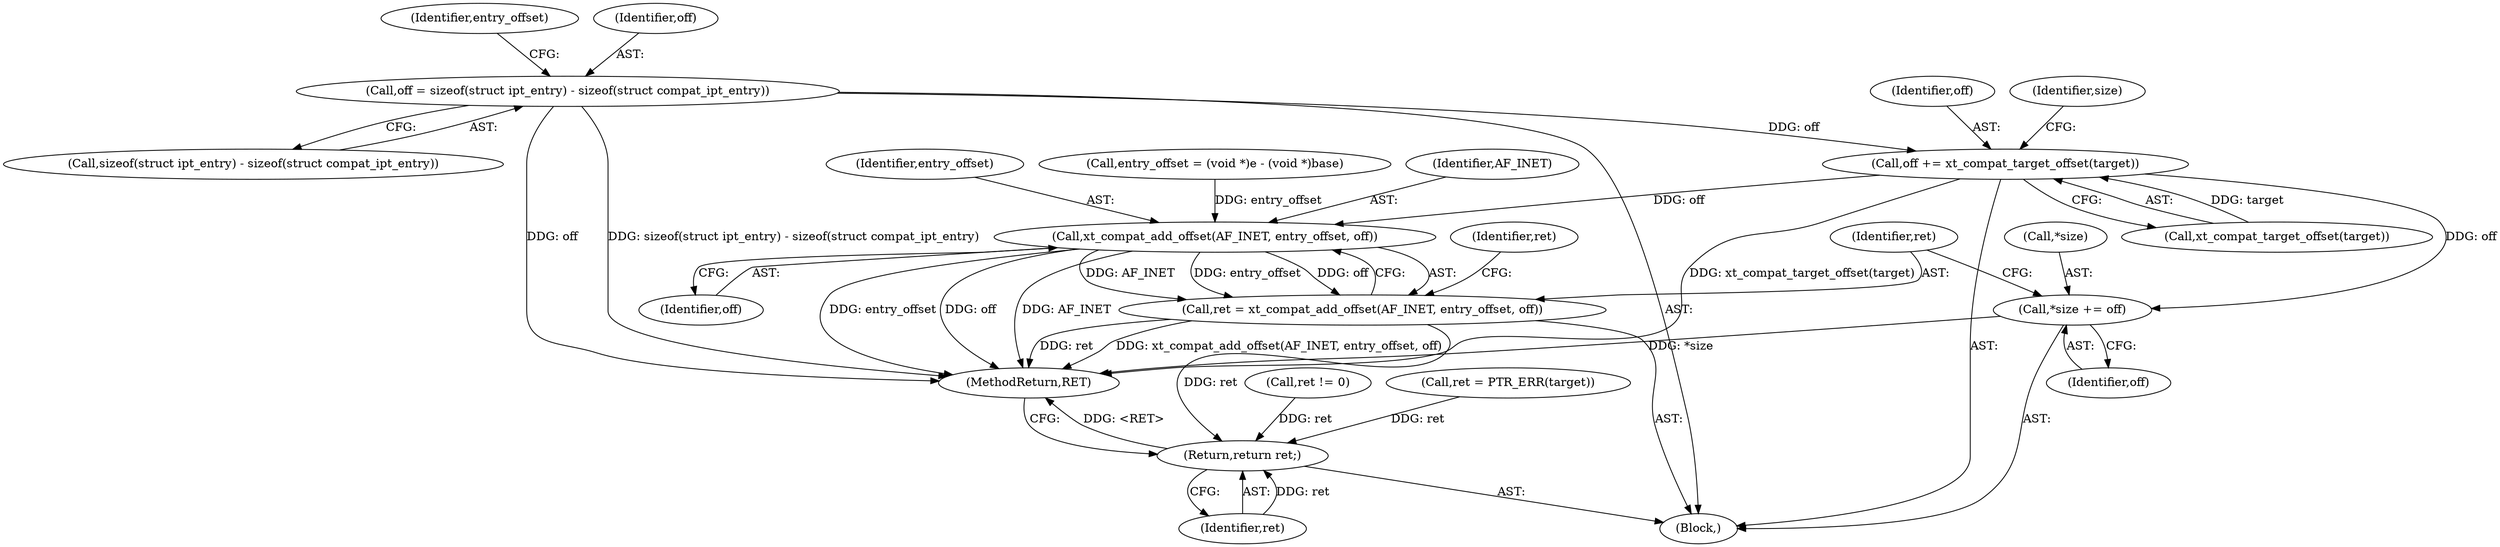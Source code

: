 digraph "0_linux_ce683e5f9d045e5d67d1312a42b359cb2ab2a13c_1@API" {
"1000178" [label="(Call,off = sizeof(struct ipt_entry) - sizeof(struct compat_ipt_entry))"];
"1000265" [label="(Call,off += xt_compat_target_offset(target))"];
"1000269" [label="(Call,*size += off)"];
"1000275" [label="(Call,xt_compat_add_offset(AF_INET, entry_offset, off))"];
"1000273" [label="(Call,ret = xt_compat_add_offset(AF_INET, entry_offset, off))"];
"1000376" [label="(Return,return ret;)"];
"1000267" [label="(Call,xt_compat_target_offset(target))"];
"1000378" [label="(MethodReturn,RET)"];
"1000275" [label="(Call,xt_compat_add_offset(AF_INET, entry_offset, off))"];
"1000280" [label="(Identifier,ret)"];
"1000265" [label="(Call,off += xt_compat_target_offset(target))"];
"1000277" [label="(Identifier,entry_offset)"];
"1000186" [label="(Identifier,entry_offset)"];
"1000210" [label="(Call,ret != 0)"];
"1000377" [label="(Identifier,ret)"];
"1000251" [label="(Call,ret = PTR_ERR(target))"];
"1000269" [label="(Call,*size += off)"];
"1000266" [label="(Identifier,off)"];
"1000272" [label="(Identifier,off)"];
"1000178" [label="(Call,off = sizeof(struct ipt_entry) - sizeof(struct compat_ipt_entry))"];
"1000376" [label="(Return,return ret;)"];
"1000273" [label="(Call,ret = xt_compat_add_offset(AF_INET, entry_offset, off))"];
"1000111" [label="(Block,)"];
"1000271" [label="(Identifier,size)"];
"1000180" [label="(Call,sizeof(struct ipt_entry) - sizeof(struct compat_ipt_entry))"];
"1000278" [label="(Identifier,off)"];
"1000179" [label="(Identifier,off)"];
"1000270" [label="(Call,*size)"];
"1000185" [label="(Call,entry_offset = (void *)e - (void *)base)"];
"1000276" [label="(Identifier,AF_INET)"];
"1000274" [label="(Identifier,ret)"];
"1000178" -> "1000111"  [label="AST: "];
"1000178" -> "1000180"  [label="CFG: "];
"1000179" -> "1000178"  [label="AST: "];
"1000180" -> "1000178"  [label="AST: "];
"1000186" -> "1000178"  [label="CFG: "];
"1000178" -> "1000378"  [label="DDG: off"];
"1000178" -> "1000378"  [label="DDG: sizeof(struct ipt_entry) - sizeof(struct compat_ipt_entry)"];
"1000178" -> "1000265"  [label="DDG: off"];
"1000265" -> "1000111"  [label="AST: "];
"1000265" -> "1000267"  [label="CFG: "];
"1000266" -> "1000265"  [label="AST: "];
"1000267" -> "1000265"  [label="AST: "];
"1000271" -> "1000265"  [label="CFG: "];
"1000265" -> "1000378"  [label="DDG: xt_compat_target_offset(target)"];
"1000267" -> "1000265"  [label="DDG: target"];
"1000265" -> "1000269"  [label="DDG: off"];
"1000265" -> "1000275"  [label="DDG: off"];
"1000269" -> "1000111"  [label="AST: "];
"1000269" -> "1000272"  [label="CFG: "];
"1000270" -> "1000269"  [label="AST: "];
"1000272" -> "1000269"  [label="AST: "];
"1000274" -> "1000269"  [label="CFG: "];
"1000269" -> "1000378"  [label="DDG: *size"];
"1000275" -> "1000273"  [label="AST: "];
"1000275" -> "1000278"  [label="CFG: "];
"1000276" -> "1000275"  [label="AST: "];
"1000277" -> "1000275"  [label="AST: "];
"1000278" -> "1000275"  [label="AST: "];
"1000273" -> "1000275"  [label="CFG: "];
"1000275" -> "1000378"  [label="DDG: off"];
"1000275" -> "1000378"  [label="DDG: AF_INET"];
"1000275" -> "1000378"  [label="DDG: entry_offset"];
"1000275" -> "1000273"  [label="DDG: AF_INET"];
"1000275" -> "1000273"  [label="DDG: entry_offset"];
"1000275" -> "1000273"  [label="DDG: off"];
"1000185" -> "1000275"  [label="DDG: entry_offset"];
"1000273" -> "1000111"  [label="AST: "];
"1000274" -> "1000273"  [label="AST: "];
"1000280" -> "1000273"  [label="CFG: "];
"1000273" -> "1000378"  [label="DDG: xt_compat_add_offset(AF_INET, entry_offset, off)"];
"1000273" -> "1000378"  [label="DDG: ret"];
"1000273" -> "1000376"  [label="DDG: ret"];
"1000376" -> "1000111"  [label="AST: "];
"1000376" -> "1000377"  [label="CFG: "];
"1000377" -> "1000376"  [label="AST: "];
"1000378" -> "1000376"  [label="CFG: "];
"1000376" -> "1000378"  [label="DDG: <RET>"];
"1000377" -> "1000376"  [label="DDG: ret"];
"1000251" -> "1000376"  [label="DDG: ret"];
"1000210" -> "1000376"  [label="DDG: ret"];
}
